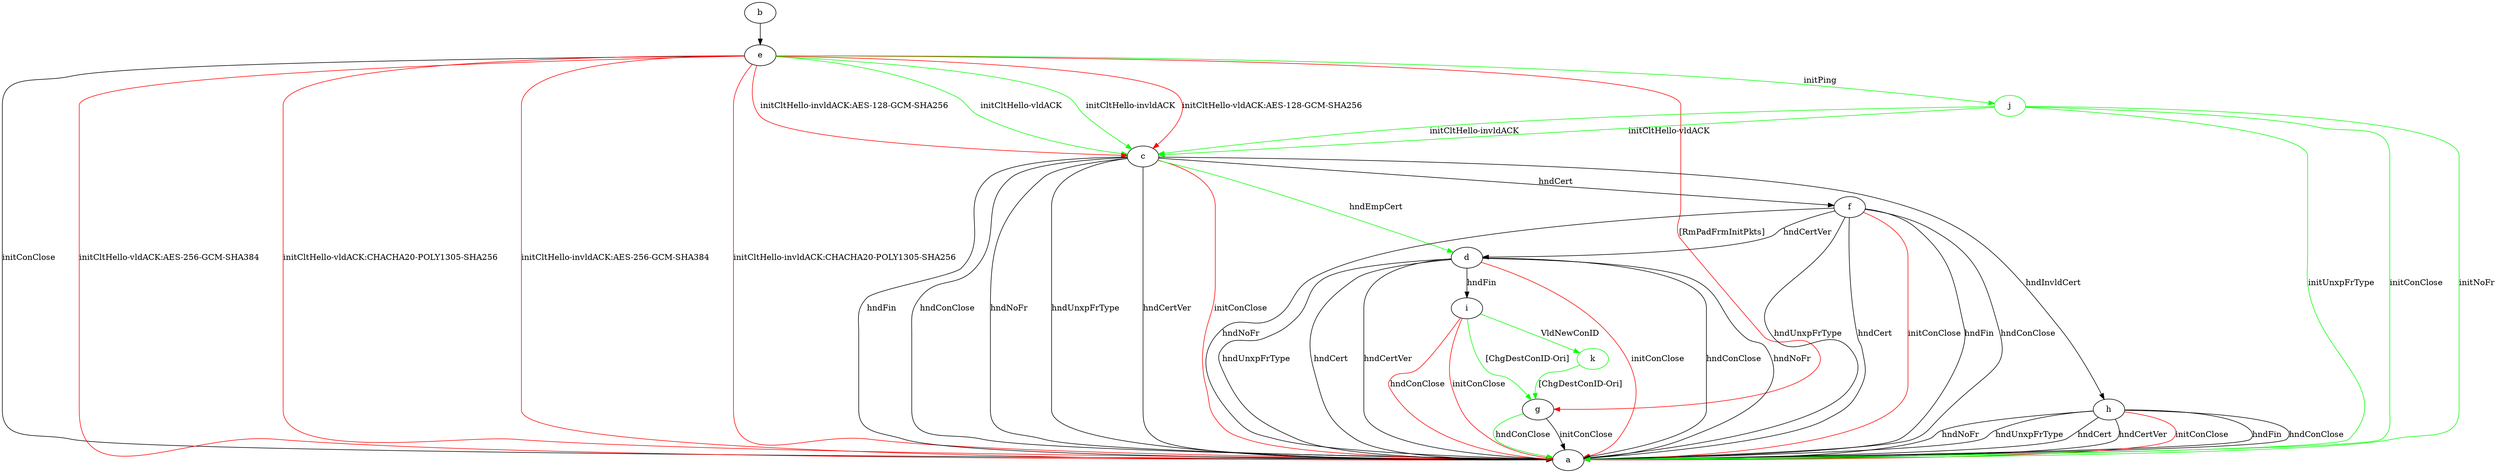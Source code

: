 digraph "" {
	b -> e	[key=0];
	c -> a	[key=0,
		label="hndFin "];
	c -> a	[key=1,
		label="hndConClose "];
	c -> a	[key=2,
		label="hndNoFr "];
	c -> a	[key=3,
		label="hndUnxpFrType "];
	c -> a	[key=4,
		label="hndCertVer "];
	c -> a	[key=5,
		color=red,
		label="initConClose "];
	c -> d	[key=0,
		color=green,
		label="hndEmpCert "];
	c -> f	[key=0,
		label="hndCert "];
	c -> h	[key=0,
		label="hndInvldCert "];
	d -> a	[key=0,
		label="hndConClose "];
	d -> a	[key=1,
		label="hndNoFr "];
	d -> a	[key=2,
		label="hndUnxpFrType "];
	d -> a	[key=3,
		label="hndCert "];
	d -> a	[key=4,
		label="hndCertVer "];
	d -> a	[key=5,
		color=red,
		label="initConClose "];
	d -> i	[key=0,
		label="hndFin "];
	e -> a	[key=0,
		label="initConClose "];
	e -> a	[key=1,
		color=red,
		label="initCltHello-vldACK:AES-256-GCM-SHA384 "];
	e -> a	[key=2,
		color=red,
		label="initCltHello-vldACK:CHACHA20-POLY1305-SHA256 "];
	e -> a	[key=3,
		color=red,
		label="initCltHello-invldACK:AES-256-GCM-SHA384 "];
	e -> a	[key=4,
		color=red,
		label="initCltHello-invldACK:CHACHA20-POLY1305-SHA256 "];
	e -> c	[key=0,
		color=green,
		label="initCltHello-vldACK "];
	e -> c	[key=1,
		color=green,
		label="initCltHello-invldACK "];
	e -> c	[key=2,
		color=red,
		label="initCltHello-vldACK:AES-128-GCM-SHA256 "];
	e -> c	[key=3,
		color=red,
		label="initCltHello-invldACK:AES-128-GCM-SHA256 "];
	e -> g	[key=0,
		color=red,
		label="[RmPadFrmInitPkts] "];
	j	[color=green];
	e -> j	[key=0,
		color=green,
		label="initPing "];
	f -> a	[key=0,
		label="hndFin "];
	f -> a	[key=1,
		label="hndConClose "];
	f -> a	[key=2,
		label="hndNoFr "];
	f -> a	[key=3,
		label="hndUnxpFrType "];
	f -> a	[key=4,
		label="hndCert "];
	f -> a	[key=5,
		color=red,
		label="initConClose "];
	f -> d	[key=0,
		label="hndCertVer "];
	g -> a	[key=0,
		label="initConClose "];
	g -> a	[key=1,
		color=green,
		label="hndConClose "];
	h -> a	[key=0,
		label="hndFin "];
	h -> a	[key=1,
		label="hndConClose "];
	h -> a	[key=2,
		label="hndNoFr "];
	h -> a	[key=3,
		label="hndUnxpFrType "];
	h -> a	[key=4,
		label="hndCert "];
	h -> a	[key=5,
		label="hndCertVer "];
	h -> a	[key=6,
		color=red,
		label="initConClose "];
	i -> a	[key=0,
		color=red,
		label="initConClose "];
	i -> a	[key=1,
		color=red,
		label="hndConClose "];
	i -> g	[key=0,
		color=green,
		label="[ChgDestConID-Ori] "];
	k	[color=green];
	i -> k	[key=0,
		color=green,
		label="VldNewConID "];
	j -> a	[key=0,
		color=green,
		label="initConClose "];
	j -> a	[key=1,
		color=green,
		label="initNoFr "];
	j -> a	[key=2,
		color=green,
		label="initUnxpFrType "];
	j -> c	[key=0,
		color=green,
		label="initCltHello-vldACK "];
	j -> c	[key=1,
		color=green,
		label="initCltHello-invldACK "];
	k -> g	[key=0,
		color=green,
		label="[ChgDestConID-Ori] "];
}
